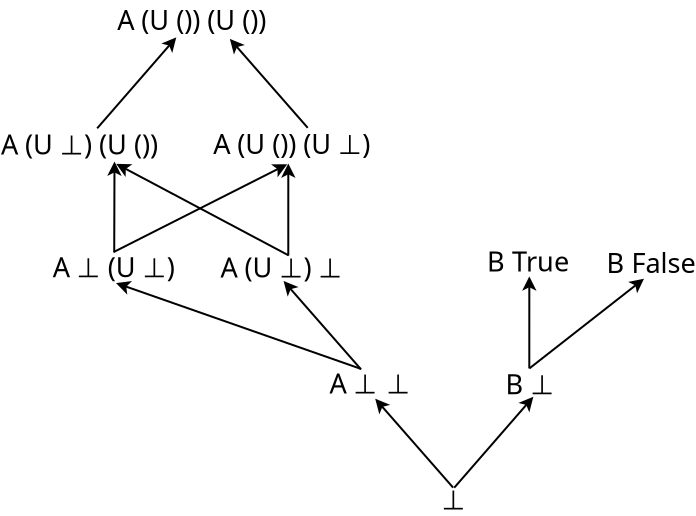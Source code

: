 <?xml version="1.0" encoding="UTF-8"?>
<dia:diagram xmlns:dia="http://www.lysator.liu.se/~alla/dia/">
  <dia:layer name="Background" visible="true" active="true">
    <dia:object type="Standard - Text" version="1" id="O0">
      <dia:attribute name="obj_pos">
        <dia:point val="29.391,27.116"/>
      </dia:attribute>
      <dia:attribute name="obj_bb">
        <dia:rectangle val="29.391,25.859;30.571,27.436"/>
      </dia:attribute>
      <dia:attribute name="text">
        <dia:composite type="text">
          <dia:attribute name="string">
            <dia:string>#⊥#</dia:string>
          </dia:attribute>
          <dia:attribute name="font">
            <dia:font family="MathJax_Math" style="0" name="Courier"/>
          </dia:attribute>
          <dia:attribute name="height">
            <dia:real val="1.693"/>
          </dia:attribute>
          <dia:attribute name="pos">
            <dia:point val="29.391,27.116"/>
          </dia:attribute>
          <dia:attribute name="color">
            <dia:color val="#000000"/>
          </dia:attribute>
          <dia:attribute name="alignment">
            <dia:enum val="0"/>
          </dia:attribute>
        </dia:composite>
      </dia:attribute>
      <dia:attribute name="valign">
        <dia:enum val="3"/>
      </dia:attribute>
    </dia:object>
    <dia:object type="Standard - Line" version="0" id="O1">
      <dia:attribute name="obj_pos">
        <dia:point val="29.954,26.027"/>
      </dia:attribute>
      <dia:attribute name="obj_bb">
        <dia:rectangle val="25.987,21.497;30.024,26.097"/>
      </dia:attribute>
      <dia:attribute name="conn_endpoints">
        <dia:point val="29.954,26.027"/>
        <dia:point val="26.06,21.582"/>
      </dia:attribute>
      <dia:attribute name="numcp">
        <dia:int val="1"/>
      </dia:attribute>
      <dia:attribute name="end_arrow">
        <dia:enum val="22"/>
      </dia:attribute>
      <dia:attribute name="end_arrow_length">
        <dia:real val="0.5"/>
      </dia:attribute>
      <dia:attribute name="end_arrow_width">
        <dia:real val="0.5"/>
      </dia:attribute>
    </dia:object>
    <dia:object type="Standard - Line" version="0" id="O2">
      <dia:attribute name="obj_pos">
        <dia:point val="30.01,26.032"/>
      </dia:attribute>
      <dia:attribute name="obj_bb">
        <dia:rectangle val="29.94,21.399;34.04,26.102"/>
      </dia:attribute>
      <dia:attribute name="conn_endpoints">
        <dia:point val="30.01,26.032"/>
        <dia:point val="33.967,21.484"/>
      </dia:attribute>
      <dia:attribute name="numcp">
        <dia:int val="1"/>
      </dia:attribute>
      <dia:attribute name="end_arrow">
        <dia:enum val="22"/>
      </dia:attribute>
      <dia:attribute name="end_arrow_length">
        <dia:real val="0.5"/>
      </dia:attribute>
      <dia:attribute name="end_arrow_width">
        <dia:real val="0.5"/>
      </dia:attribute>
    </dia:object>
    <dia:object type="Standard - Text" version="1" id="O3">
      <dia:attribute name="obj_pos">
        <dia:point val="32.577,21.359"/>
      </dia:attribute>
      <dia:attribute name="obj_bb">
        <dia:rectangle val="32.577,20.101;35.121,21.679"/>
      </dia:attribute>
      <dia:attribute name="text">
        <dia:composite type="text">
          <dia:attribute name="string">
            <dia:string>#B ⊥#</dia:string>
          </dia:attribute>
          <dia:attribute name="font">
            <dia:font family="MathJax_Math" style="0" name="Courier"/>
          </dia:attribute>
          <dia:attribute name="height">
            <dia:real val="1.693"/>
          </dia:attribute>
          <dia:attribute name="pos">
            <dia:point val="32.577,21.359"/>
          </dia:attribute>
          <dia:attribute name="color">
            <dia:color val="#000000"/>
          </dia:attribute>
          <dia:attribute name="alignment">
            <dia:enum val="0"/>
          </dia:attribute>
        </dia:composite>
      </dia:attribute>
      <dia:attribute name="valign">
        <dia:enum val="3"/>
      </dia:attribute>
    </dia:object>
    <dia:object type="Standard - Text" version="1" id="O4">
      <dia:attribute name="obj_pos">
        <dia:point val="31.652,15.217"/>
      </dia:attribute>
      <dia:attribute name="obj_bb">
        <dia:rectangle val="31.652,14.245;35.825,15.515"/>
      </dia:attribute>
      <dia:attribute name="text">
        <dia:composite type="text">
          <dia:attribute name="string">
            <dia:string>#B True#</dia:string>
          </dia:attribute>
          <dia:attribute name="font">
            <dia:font family="MathJax_Math" style="0" name="Courier"/>
          </dia:attribute>
          <dia:attribute name="height">
            <dia:real val="1.693"/>
          </dia:attribute>
          <dia:attribute name="pos">
            <dia:point val="31.652,15.217"/>
          </dia:attribute>
          <dia:attribute name="color">
            <dia:color val="#000000"/>
          </dia:attribute>
          <dia:attribute name="alignment">
            <dia:enum val="0"/>
          </dia:attribute>
        </dia:composite>
      </dia:attribute>
      <dia:attribute name="valign">
        <dia:enum val="3"/>
      </dia:attribute>
    </dia:object>
    <dia:object type="Standard - Text" version="1" id="O5">
      <dia:attribute name="obj_pos">
        <dia:point val="37.627,15.29"/>
      </dia:attribute>
      <dia:attribute name="obj_bb">
        <dia:rectangle val="37.627,14.317;42.25,15.587"/>
      </dia:attribute>
      <dia:attribute name="text">
        <dia:composite type="text">
          <dia:attribute name="string">
            <dia:string>#B False#</dia:string>
          </dia:attribute>
          <dia:attribute name="font">
            <dia:font family="MathJax_Math" style="0" name="Courier"/>
          </dia:attribute>
          <dia:attribute name="height">
            <dia:real val="1.693"/>
          </dia:attribute>
          <dia:attribute name="pos">
            <dia:point val="37.627,15.29"/>
          </dia:attribute>
          <dia:attribute name="color">
            <dia:color val="#000000"/>
          </dia:attribute>
          <dia:attribute name="alignment">
            <dia:enum val="0"/>
          </dia:attribute>
        </dia:composite>
      </dia:attribute>
      <dia:attribute name="valign">
        <dia:enum val="3"/>
      </dia:attribute>
    </dia:object>
    <dia:object type="Standard - Text" version="1" id="O6">
      <dia:attribute name="obj_pos">
        <dia:point val="23.773,21.323"/>
      </dia:attribute>
      <dia:attribute name="obj_bb">
        <dia:rectangle val="23.773,20.066;27.916,21.643"/>
      </dia:attribute>
      <dia:attribute name="text">
        <dia:composite type="text">
          <dia:attribute name="string">
            <dia:string>#A ⊥ ⊥#</dia:string>
          </dia:attribute>
          <dia:attribute name="font">
            <dia:font family="MathJax_Math" style="0" name="Courier"/>
          </dia:attribute>
          <dia:attribute name="height">
            <dia:real val="1.693"/>
          </dia:attribute>
          <dia:attribute name="pos">
            <dia:point val="23.773,21.323"/>
          </dia:attribute>
          <dia:attribute name="color">
            <dia:color val="#000000"/>
          </dia:attribute>
          <dia:attribute name="alignment">
            <dia:enum val="0"/>
          </dia:attribute>
        </dia:composite>
      </dia:attribute>
      <dia:attribute name="valign">
        <dia:enum val="3"/>
      </dia:attribute>
    </dia:object>
    <dia:object type="Standard - Text" version="1" id="O7">
      <dia:attribute name="obj_pos">
        <dia:point val="18.328,15.525"/>
      </dia:attribute>
      <dia:attribute name="obj_bb">
        <dia:rectangle val="18.328,14.268;24.788,15.845"/>
      </dia:attribute>
      <dia:attribute name="text">
        <dia:composite type="text">
          <dia:attribute name="string">
            <dia:string>#A (U ⊥) ⊥#</dia:string>
          </dia:attribute>
          <dia:attribute name="font">
            <dia:font family="MathJax_Math" style="0" name="Courier"/>
          </dia:attribute>
          <dia:attribute name="height">
            <dia:real val="1.693"/>
          </dia:attribute>
          <dia:attribute name="pos">
            <dia:point val="18.328,15.525"/>
          </dia:attribute>
          <dia:attribute name="color">
            <dia:color val="#000000"/>
          </dia:attribute>
          <dia:attribute name="alignment">
            <dia:enum val="0"/>
          </dia:attribute>
        </dia:composite>
      </dia:attribute>
      <dia:attribute name="valign">
        <dia:enum val="3"/>
      </dia:attribute>
    </dia:object>
    <dia:object type="Standard - Text" version="1" id="O8">
      <dia:attribute name="obj_pos">
        <dia:point val="9.941,15.505"/>
      </dia:attribute>
      <dia:attribute name="obj_bb">
        <dia:rectangle val="9.941,14.247;16.401,15.825"/>
      </dia:attribute>
      <dia:attribute name="text">
        <dia:composite type="text">
          <dia:attribute name="string">
            <dia:string>#A ⊥ (U ⊥)#</dia:string>
          </dia:attribute>
          <dia:attribute name="font">
            <dia:font family="MathJax_Math" style="0" name="Courier"/>
          </dia:attribute>
          <dia:attribute name="height">
            <dia:real val="1.693"/>
          </dia:attribute>
          <dia:attribute name="pos">
            <dia:point val="9.941,15.505"/>
          </dia:attribute>
          <dia:attribute name="color">
            <dia:color val="#000000"/>
          </dia:attribute>
          <dia:attribute name="alignment">
            <dia:enum val="0"/>
          </dia:attribute>
        </dia:composite>
      </dia:attribute>
      <dia:attribute name="valign">
        <dia:enum val="3"/>
      </dia:attribute>
    </dia:object>
    <dia:object type="Standard - Line" version="0" id="O9">
      <dia:attribute name="obj_pos">
        <dia:point val="33.771,20.064"/>
      </dia:attribute>
      <dia:attribute name="obj_bb">
        <dia:rectangle val="33.7,15.512;39.586,20.134"/>
      </dia:attribute>
      <dia:attribute name="conn_endpoints">
        <dia:point val="33.771,20.064"/>
        <dia:point val="39.498,15.582"/>
      </dia:attribute>
      <dia:attribute name="numcp">
        <dia:int val="1"/>
      </dia:attribute>
      <dia:attribute name="end_arrow">
        <dia:enum val="22"/>
      </dia:attribute>
      <dia:attribute name="end_arrow_length">
        <dia:real val="0.5"/>
      </dia:attribute>
      <dia:attribute name="end_arrow_width">
        <dia:real val="0.5"/>
      </dia:attribute>
    </dia:object>
    <dia:object type="Standard - Line" version="0" id="O10">
      <dia:attribute name="obj_pos">
        <dia:point val="25.353,20.118"/>
      </dia:attribute>
      <dia:attribute name="obj_bb">
        <dia:rectangle val="21.404,15.611;25.424,20.188"/>
      </dia:attribute>
      <dia:attribute name="conn_endpoints">
        <dia:point val="25.353,20.118"/>
        <dia:point val="21.478,15.695"/>
      </dia:attribute>
      <dia:attribute name="numcp">
        <dia:int val="1"/>
      </dia:attribute>
      <dia:attribute name="end_arrow">
        <dia:enum val="22"/>
      </dia:attribute>
      <dia:attribute name="end_arrow_length">
        <dia:real val="0.5"/>
      </dia:attribute>
      <dia:attribute name="end_arrow_width">
        <dia:real val="0.5"/>
      </dia:attribute>
    </dia:object>
    <dia:object type="Standard - Line" version="0" id="O11">
      <dia:attribute name="obj_pos">
        <dia:point val="25.341,20.089"/>
      </dia:attribute>
      <dia:attribute name="obj_bb">
        <dia:rectangle val="12.994,15.659;25.404,20.153"/>
      </dia:attribute>
      <dia:attribute name="conn_endpoints">
        <dia:point val="25.341,20.089"/>
        <dia:point val="13.1,15.8"/>
      </dia:attribute>
      <dia:attribute name="numcp">
        <dia:int val="1"/>
      </dia:attribute>
      <dia:attribute name="end_arrow">
        <dia:enum val="22"/>
      </dia:attribute>
      <dia:attribute name="end_arrow_length">
        <dia:real val="0.5"/>
      </dia:attribute>
      <dia:attribute name="end_arrow_width">
        <dia:real val="0.5"/>
      </dia:attribute>
    </dia:object>
    <dia:object type="Standard - Text" version="1" id="O12">
      <dia:attribute name="obj_pos">
        <dia:point val="17.957,9.347"/>
      </dia:attribute>
      <dia:attribute name="obj_bb">
        <dia:rectangle val="17.957,8.09;26.609,9.667"/>
      </dia:attribute>
      <dia:attribute name="text">
        <dia:composite type="text">
          <dia:attribute name="string">
            <dia:string>#A (U ()) (U ⊥)#</dia:string>
          </dia:attribute>
          <dia:attribute name="font">
            <dia:font family="MathJax_Math" style="0" name="Courier"/>
          </dia:attribute>
          <dia:attribute name="height">
            <dia:real val="1.693"/>
          </dia:attribute>
          <dia:attribute name="pos">
            <dia:point val="17.957,9.347"/>
          </dia:attribute>
          <dia:attribute name="color">
            <dia:color val="#000000"/>
          </dia:attribute>
          <dia:attribute name="alignment">
            <dia:enum val="0"/>
          </dia:attribute>
        </dia:composite>
      </dia:attribute>
      <dia:attribute name="valign">
        <dia:enum val="3"/>
      </dia:attribute>
    </dia:object>
    <dia:object type="Standard - Text" version="1" id="O13">
      <dia:attribute name="obj_pos">
        <dia:point val="7.349,9.365"/>
      </dia:attribute>
      <dia:attribute name="obj_bb">
        <dia:rectangle val="7.349,8.107;16.002,9.685"/>
      </dia:attribute>
      <dia:attribute name="text">
        <dia:composite type="text">
          <dia:attribute name="string">
            <dia:string>#A (U ⊥) (U ())#</dia:string>
          </dia:attribute>
          <dia:attribute name="font">
            <dia:font family="MathJax_Math" style="0" name="Courier"/>
          </dia:attribute>
          <dia:attribute name="height">
            <dia:real val="1.693"/>
          </dia:attribute>
          <dia:attribute name="pos">
            <dia:point val="7.349,9.365"/>
          </dia:attribute>
          <dia:attribute name="color">
            <dia:color val="#000000"/>
          </dia:attribute>
          <dia:attribute name="alignment">
            <dia:enum val="0"/>
          </dia:attribute>
        </dia:composite>
      </dia:attribute>
      <dia:attribute name="valign">
        <dia:enum val="3"/>
      </dia:attribute>
    </dia:object>
    <dia:object type="Standard - Line" version="0" id="O14">
      <dia:attribute name="obj_pos">
        <dia:point val="13.01,14.27"/>
      </dia:attribute>
      <dia:attribute name="obj_bb">
        <dia:rectangle val="12.661,9.61;13.384,14.32"/>
      </dia:attribute>
      <dia:attribute name="conn_endpoints">
        <dia:point val="13.01,14.27"/>
        <dia:point val="13.024,9.722"/>
      </dia:attribute>
      <dia:attribute name="numcp">
        <dia:int val="1"/>
      </dia:attribute>
      <dia:attribute name="end_arrow">
        <dia:enum val="22"/>
      </dia:attribute>
      <dia:attribute name="end_arrow_length">
        <dia:real val="0.5"/>
      </dia:attribute>
      <dia:attribute name="end_arrow_width">
        <dia:real val="0.5"/>
      </dia:attribute>
    </dia:object>
    <dia:object type="Standard - Line" version="0" id="O15">
      <dia:attribute name="obj_pos">
        <dia:point val="21.713,14.422"/>
      </dia:attribute>
      <dia:attribute name="obj_bb">
        <dia:rectangle val="21.352,9.708;22.075,14.473"/>
      </dia:attribute>
      <dia:attribute name="conn_endpoints">
        <dia:point val="21.713,14.422"/>
        <dia:point val="21.714,9.82"/>
      </dia:attribute>
      <dia:attribute name="numcp">
        <dia:int val="1"/>
      </dia:attribute>
      <dia:attribute name="end_arrow">
        <dia:enum val="22"/>
      </dia:attribute>
      <dia:attribute name="end_arrow_length">
        <dia:real val="0.5"/>
      </dia:attribute>
      <dia:attribute name="end_arrow_width">
        <dia:real val="0.5"/>
      </dia:attribute>
    </dia:object>
    <dia:object type="Standard - Line" version="0" id="O16">
      <dia:attribute name="obj_pos">
        <dia:point val="21.727,14.414"/>
      </dia:attribute>
      <dia:attribute name="obj_bb">
        <dia:rectangle val="13.01,9.768;21.795,14.481"/>
      </dia:attribute>
      <dia:attribute name="conn_endpoints">
        <dia:point val="21.727,14.414"/>
        <dia:point val="13.109,9.838"/>
      </dia:attribute>
      <dia:attribute name="numcp">
        <dia:int val="1"/>
      </dia:attribute>
      <dia:attribute name="end_arrow">
        <dia:enum val="22"/>
      </dia:attribute>
      <dia:attribute name="end_arrow_length">
        <dia:real val="0.5"/>
      </dia:attribute>
      <dia:attribute name="end_arrow_width">
        <dia:real val="0.5"/>
      </dia:attribute>
    </dia:object>
    <dia:object type="Standard - Line" version="0" id="O17">
      <dia:attribute name="obj_pos">
        <dia:point val="12.989,14.244"/>
      </dia:attribute>
      <dia:attribute name="obj_bb">
        <dia:rectangle val="12.922,9.789;21.76,14.311"/>
      </dia:attribute>
      <dia:attribute name="conn_endpoints">
        <dia:point val="12.989,14.244"/>
        <dia:point val="21.66,9.859"/>
      </dia:attribute>
      <dia:attribute name="numcp">
        <dia:int val="1"/>
      </dia:attribute>
      <dia:attribute name="end_arrow">
        <dia:enum val="22"/>
      </dia:attribute>
      <dia:attribute name="end_arrow_length">
        <dia:real val="0.5"/>
      </dia:attribute>
      <dia:attribute name="end_arrow_width">
        <dia:real val="0.5"/>
      </dia:attribute>
    </dia:object>
    <dia:object type="Standard - Text" version="1" id="O18">
      <dia:attribute name="obj_pos">
        <dia:point val="13.166,3.146"/>
      </dia:attribute>
      <dia:attribute name="obj_bb">
        <dia:rectangle val="13.166,1.888;21.694,3.466"/>
      </dia:attribute>
      <dia:attribute name="text">
        <dia:composite type="text">
          <dia:attribute name="string">
            <dia:string>#A (U ()) (U ())#</dia:string>
          </dia:attribute>
          <dia:attribute name="font">
            <dia:font family="MathJax_Math" style="0" name="Courier"/>
          </dia:attribute>
          <dia:attribute name="height">
            <dia:real val="1.693"/>
          </dia:attribute>
          <dia:attribute name="pos">
            <dia:point val="13.166,3.146"/>
          </dia:attribute>
          <dia:attribute name="color">
            <dia:color val="#000000"/>
          </dia:attribute>
          <dia:attribute name="alignment">
            <dia:enum val="0"/>
          </dia:attribute>
        </dia:composite>
      </dia:attribute>
      <dia:attribute name="valign">
        <dia:enum val="3"/>
      </dia:attribute>
    </dia:object>
    <dia:object type="Standard - Line" version="0" id="O19">
      <dia:attribute name="obj_pos">
        <dia:point val="12.157,8.062"/>
      </dia:attribute>
      <dia:attribute name="obj_bb">
        <dia:rectangle val="12.087,3.43;16.187,8.133"/>
      </dia:attribute>
      <dia:attribute name="conn_endpoints">
        <dia:point val="12.157,8.062"/>
        <dia:point val="16.113,3.515"/>
      </dia:attribute>
      <dia:attribute name="numcp">
        <dia:int val="1"/>
      </dia:attribute>
      <dia:attribute name="end_arrow">
        <dia:enum val="22"/>
      </dia:attribute>
      <dia:attribute name="end_arrow_length">
        <dia:real val="0.5"/>
      </dia:attribute>
      <dia:attribute name="end_arrow_width">
        <dia:real val="0.5"/>
      </dia:attribute>
    </dia:object>
    <dia:object type="Standard - Line" version="0" id="O20">
      <dia:attribute name="obj_pos">
        <dia:point val="22.685,8.037"/>
      </dia:attribute>
      <dia:attribute name="obj_bb">
        <dia:rectangle val="18.718,3.507;22.756,8.107"/>
      </dia:attribute>
      <dia:attribute name="conn_endpoints">
        <dia:point val="22.685,8.037"/>
        <dia:point val="18.792,3.591"/>
      </dia:attribute>
      <dia:attribute name="numcp">
        <dia:int val="1"/>
      </dia:attribute>
      <dia:attribute name="end_arrow">
        <dia:enum val="22"/>
      </dia:attribute>
      <dia:attribute name="end_arrow_length">
        <dia:real val="0.5"/>
      </dia:attribute>
      <dia:attribute name="end_arrow_width">
        <dia:real val="0.5"/>
      </dia:attribute>
    </dia:object>
    <dia:object type="Standard - Line" version="0" id="O21">
      <dia:attribute name="obj_pos">
        <dia:point val="33.764,20.067"/>
      </dia:attribute>
      <dia:attribute name="obj_bb">
        <dia:rectangle val="33.403,15.353;34.127,20.117"/>
      </dia:attribute>
      <dia:attribute name="conn_endpoints">
        <dia:point val="33.764,20.067"/>
        <dia:point val="33.765,15.465"/>
      </dia:attribute>
      <dia:attribute name="numcp">
        <dia:int val="1"/>
      </dia:attribute>
      <dia:attribute name="end_arrow">
        <dia:enum val="22"/>
      </dia:attribute>
      <dia:attribute name="end_arrow_length">
        <dia:real val="0.5"/>
      </dia:attribute>
      <dia:attribute name="end_arrow_width">
        <dia:real val="0.5"/>
      </dia:attribute>
    </dia:object>
  </dia:layer>
</dia:diagram>

